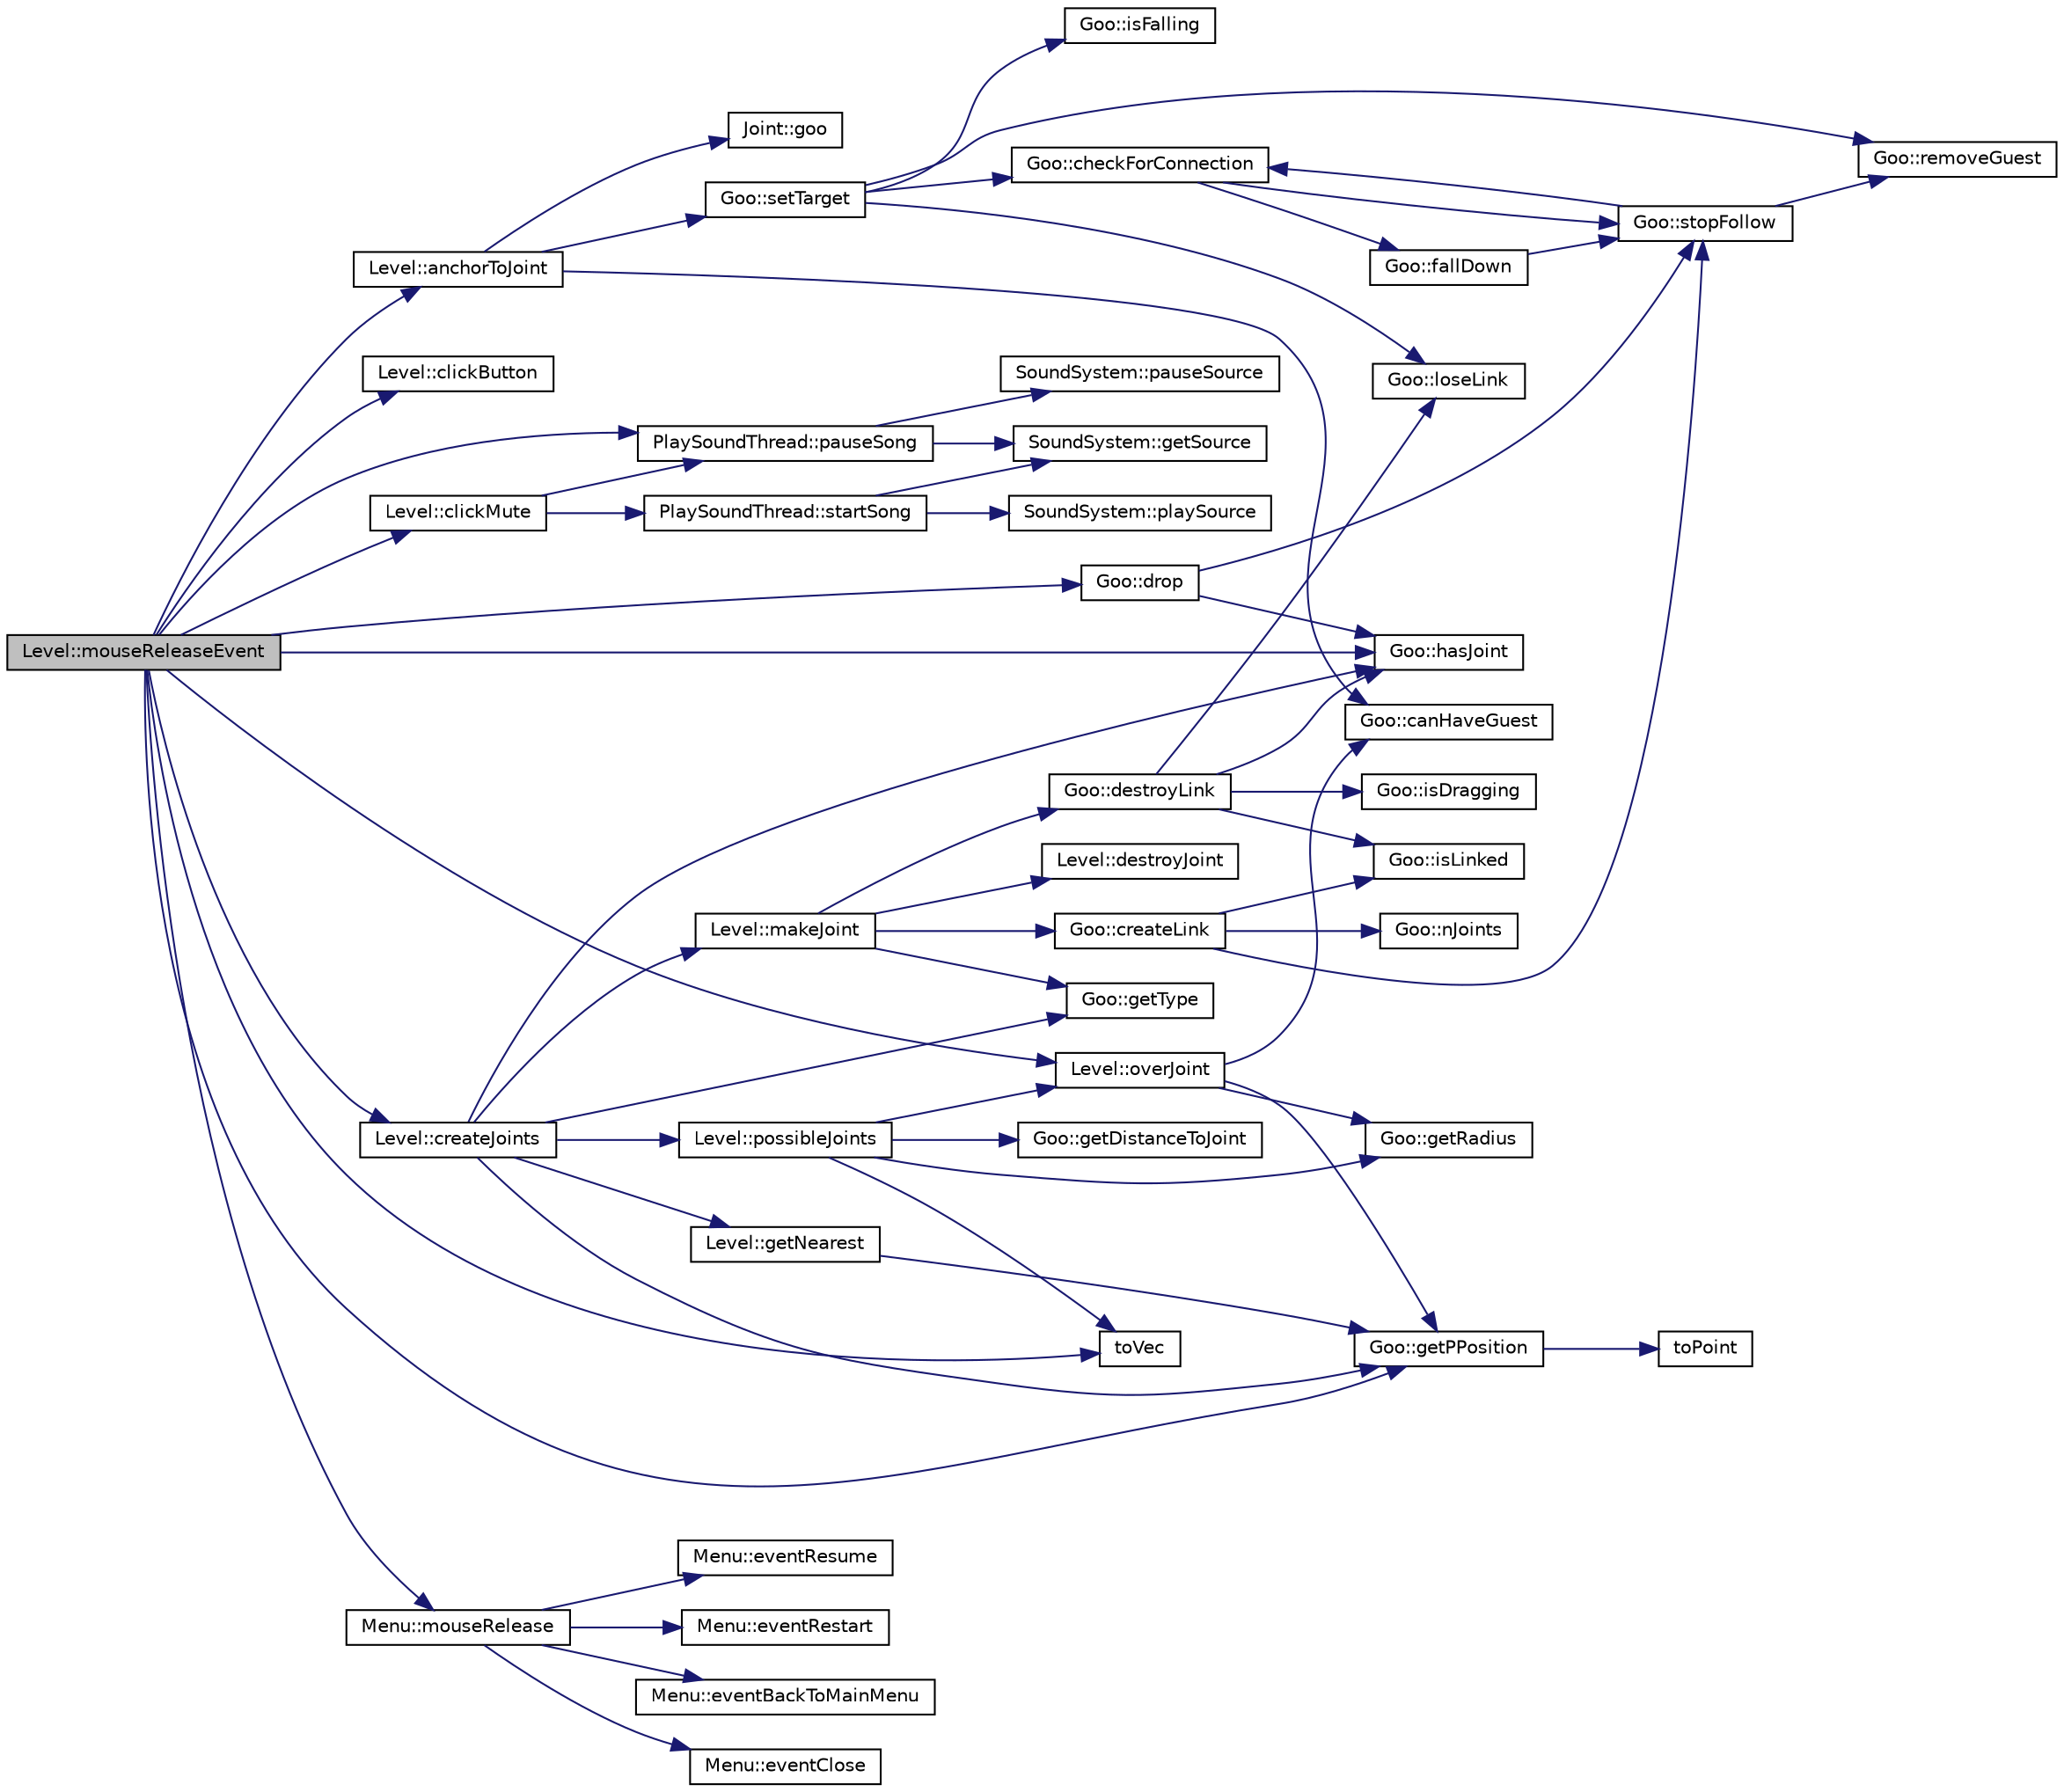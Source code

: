 digraph G
{
  edge [fontname="Helvetica",fontsize="10",labelfontname="Helvetica",labelfontsize="10"];
  node [fontname="Helvetica",fontsize="10",shape=record];
  rankdir="LR";
  Node1 [label="Level::mouseReleaseEvent",height=0.2,width=0.4,color="black", fillcolor="grey75", style="filled" fontcolor="black"];
  Node1 -> Node2 [color="midnightblue",fontsize="10",style="solid",fontname="Helvetica"];
  Node2 [label="Level::anchorToJoint",height=0.2,width=0.4,color="black", fillcolor="white", style="filled",URL="$classLevel.html#a20f76bdfac82b0edaf51a4a5b8c57131"];
  Node2 -> Node3 [color="midnightblue",fontsize="10",style="solid",fontname="Helvetica"];
  Node3 [label="Goo::canHaveGuest",height=0.2,width=0.4,color="black", fillcolor="white", style="filled",URL="$classGoo.html#adffdee25f5a524db989cdbd9f4536857"];
  Node2 -> Node4 [color="midnightblue",fontsize="10",style="solid",fontname="Helvetica"];
  Node4 [label="Joint::goo",height=0.2,width=0.4,color="black", fillcolor="white", style="filled",URL="$classJoint.html#a416d1c81bc445d2d92c30111dca84505"];
  Node2 -> Node5 [color="midnightblue",fontsize="10",style="solid",fontname="Helvetica"];
  Node5 [label="Goo::setTarget",height=0.2,width=0.4,color="black", fillcolor="white", style="filled",URL="$classGoo.html#add721a1deb890d600e912c3060322d5a"];
  Node5 -> Node6 [color="midnightblue",fontsize="10",style="solid",fontname="Helvetica"];
  Node6 [label="Goo::checkForConnection",height=0.2,width=0.4,color="black", fillcolor="white", style="filled",URL="$classGoo.html#abfc4ee3aa7503c26f1bd4e2024f666e4"];
  Node6 -> Node7 [color="midnightblue",fontsize="10",style="solid",fontname="Helvetica"];
  Node7 [label="Goo::fallDown",height=0.2,width=0.4,color="black", fillcolor="white", style="filled",URL="$classGoo.html#aefb4ce872af2583c479f2b41d9b494ab"];
  Node7 -> Node8 [color="midnightblue",fontsize="10",style="solid",fontname="Helvetica"];
  Node8 [label="Goo::stopFollow",height=0.2,width=0.4,color="black", fillcolor="white", style="filled",URL="$classGoo.html#a83a93e67d95635456f9bf4bcfb1ccf32"];
  Node8 -> Node6 [color="midnightblue",fontsize="10",style="solid",fontname="Helvetica"];
  Node8 -> Node9 [color="midnightblue",fontsize="10",style="solid",fontname="Helvetica"];
  Node9 [label="Goo::removeGuest",height=0.2,width=0.4,color="black", fillcolor="white", style="filled",URL="$classGoo.html#a048114698e7a5f9912bfc09f19470264"];
  Node6 -> Node8 [color="midnightblue",fontsize="10",style="solid",fontname="Helvetica"];
  Node5 -> Node10 [color="midnightblue",fontsize="10",style="solid",fontname="Helvetica"];
  Node10 [label="Goo::isFalling",height=0.2,width=0.4,color="black", fillcolor="white", style="filled",URL="$classGoo.html#a53158659a709175d3ed4f93a62eced46"];
  Node5 -> Node11 [color="midnightblue",fontsize="10",style="solid",fontname="Helvetica"];
  Node11 [label="Goo::loseLink",height=0.2,width=0.4,color="black", fillcolor="white", style="filled",URL="$classGoo.html#a8dbb600f747f7e1bd4bc47629cbc9ec9"];
  Node5 -> Node9 [color="midnightblue",fontsize="10",style="solid",fontname="Helvetica"];
  Node1 -> Node12 [color="midnightblue",fontsize="10",style="solid",fontname="Helvetica"];
  Node12 [label="Level::clickButton",height=0.2,width=0.4,color="black", fillcolor="white", style="filled",URL="$classLevel.html#aa8578dd591f8b6aa3ab4e6f0f89e3dff"];
  Node1 -> Node13 [color="midnightblue",fontsize="10",style="solid",fontname="Helvetica"];
  Node13 [label="Level::clickMute",height=0.2,width=0.4,color="black", fillcolor="white", style="filled",URL="$classLevel.html#a84c4c5ebbc7754748fac0f9a78fa28e0"];
  Node13 -> Node14 [color="midnightblue",fontsize="10",style="solid",fontname="Helvetica"];
  Node14 [label="PlaySoundThread::pauseSong",height=0.2,width=0.4,color="black", fillcolor="white", style="filled",URL="$classPlaySoundThread.html#a51262722f29bba61547546072ddc9e62"];
  Node14 -> Node15 [color="midnightblue",fontsize="10",style="solid",fontname="Helvetica"];
  Node15 [label="SoundSystem::getSource",height=0.2,width=0.4,color="black", fillcolor="white", style="filled",URL="$classSoundSystem.html#af1a96ab8ff03a4f7aa8a5d306cc7aef7"];
  Node14 -> Node16 [color="midnightblue",fontsize="10",style="solid",fontname="Helvetica"];
  Node16 [label="SoundSystem::pauseSource",height=0.2,width=0.4,color="black", fillcolor="white", style="filled",URL="$classSoundSystem.html#a8d49f5ad83f99c2dbb4dc2822063b71f"];
  Node13 -> Node17 [color="midnightblue",fontsize="10",style="solid",fontname="Helvetica"];
  Node17 [label="PlaySoundThread::startSong",height=0.2,width=0.4,color="black", fillcolor="white", style="filled",URL="$classPlaySoundThread.html#a19182f3262b915dc091cebc292fca60f"];
  Node17 -> Node15 [color="midnightblue",fontsize="10",style="solid",fontname="Helvetica"];
  Node17 -> Node18 [color="midnightblue",fontsize="10",style="solid",fontname="Helvetica"];
  Node18 [label="SoundSystem::playSource",height=0.2,width=0.4,color="black", fillcolor="white", style="filled",URL="$classSoundSystem.html#a36a321e65d3e1e5af2033c42de5ff23e"];
  Node1 -> Node19 [color="midnightblue",fontsize="10",style="solid",fontname="Helvetica"];
  Node19 [label="Level::createJoints",height=0.2,width=0.4,color="black", fillcolor="white", style="filled",URL="$classLevel.html#a753ed1a47f268859a713123dc640839c"];
  Node19 -> Node20 [color="midnightblue",fontsize="10",style="solid",fontname="Helvetica"];
  Node20 [label="Level::getNearest",height=0.2,width=0.4,color="black", fillcolor="white", style="filled",URL="$classLevel.html#aca74107009f4e400228f604a33a7dceb"];
  Node20 -> Node21 [color="midnightblue",fontsize="10",style="solid",fontname="Helvetica"];
  Node21 [label="Goo::getPPosition",height=0.2,width=0.4,color="black", fillcolor="white", style="filled",URL="$classGoo.html#a7396488f837512c3e887f15fb82dcb8f"];
  Node21 -> Node22 [color="midnightblue",fontsize="10",style="solid",fontname="Helvetica"];
  Node22 [label="toPoint",height=0.2,width=0.4,color="black", fillcolor="white", style="filled",URL="$tools_8h.html#a94f703d943194650c89dfc581bab6b14",tooltip="Convert a b2Vec2 in a QPoint."];
  Node19 -> Node21 [color="midnightblue",fontsize="10",style="solid",fontname="Helvetica"];
  Node19 -> Node23 [color="midnightblue",fontsize="10",style="solid",fontname="Helvetica"];
  Node23 [label="Goo::getType",height=0.2,width=0.4,color="black", fillcolor="white", style="filled",URL="$classGoo.html#a8cac492322c2dad97fe6cbb5aedac425"];
  Node19 -> Node24 [color="midnightblue",fontsize="10",style="solid",fontname="Helvetica"];
  Node24 [label="Goo::hasJoint",height=0.2,width=0.4,color="black", fillcolor="white", style="filled",URL="$classGoo.html#ae809f97fb4c0c7f58a63cbed66f0ba5c"];
  Node19 -> Node25 [color="midnightblue",fontsize="10",style="solid",fontname="Helvetica"];
  Node25 [label="Level::makeJoint",height=0.2,width=0.4,color="black", fillcolor="white", style="filled",URL="$classLevel.html#ab40a5647912f4ef6e3a70b0afd75027b"];
  Node25 -> Node26 [color="midnightblue",fontsize="10",style="solid",fontname="Helvetica"];
  Node26 [label="Goo::createLink",height=0.2,width=0.4,color="black", fillcolor="white", style="filled",URL="$classGoo.html#a4cf3a6d7b7523864a419def0a8aa9949"];
  Node26 -> Node27 [color="midnightblue",fontsize="10",style="solid",fontname="Helvetica"];
  Node27 [label="Goo::isLinked",height=0.2,width=0.4,color="black", fillcolor="white", style="filled",URL="$classGoo.html#aed176edac944a149551eab016e6f0d6a"];
  Node26 -> Node28 [color="midnightblue",fontsize="10",style="solid",fontname="Helvetica"];
  Node28 [label="Goo::nJoints",height=0.2,width=0.4,color="black", fillcolor="white", style="filled",URL="$classGoo.html#a0e7e7badc0a969ffca1e3d1341238e78"];
  Node26 -> Node8 [color="midnightblue",fontsize="10",style="solid",fontname="Helvetica"];
  Node25 -> Node29 [color="midnightblue",fontsize="10",style="solid",fontname="Helvetica"];
  Node29 [label="Level::destroyJoint",height=0.2,width=0.4,color="black", fillcolor="white", style="filled",URL="$classLevel.html#a10d0cb1d3ed6a596c62b3411c2f5bd9d"];
  Node25 -> Node30 [color="midnightblue",fontsize="10",style="solid",fontname="Helvetica"];
  Node30 [label="Goo::destroyLink",height=0.2,width=0.4,color="black", fillcolor="white", style="filled",URL="$classGoo.html#a8105c971d0f98551e80be333c4658447"];
  Node30 -> Node24 [color="midnightblue",fontsize="10",style="solid",fontname="Helvetica"];
  Node30 -> Node31 [color="midnightblue",fontsize="10",style="solid",fontname="Helvetica"];
  Node31 [label="Goo::isDragging",height=0.2,width=0.4,color="black", fillcolor="white", style="filled",URL="$classGoo.html#a9c348d89e111f2cd91717e5b743c9c04"];
  Node30 -> Node27 [color="midnightblue",fontsize="10",style="solid",fontname="Helvetica"];
  Node30 -> Node11 [color="midnightblue",fontsize="10",style="solid",fontname="Helvetica"];
  Node25 -> Node23 [color="midnightblue",fontsize="10",style="solid",fontname="Helvetica"];
  Node19 -> Node32 [color="midnightblue",fontsize="10",style="solid",fontname="Helvetica"];
  Node32 [label="Level::possibleJoints",height=0.2,width=0.4,color="black", fillcolor="white", style="filled",URL="$classLevel.html#a621fa42856df90cfe131ccfa5cf283a3"];
  Node32 -> Node33 [color="midnightblue",fontsize="10",style="solid",fontname="Helvetica"];
  Node33 [label="Goo::getDistanceToJoint",height=0.2,width=0.4,color="black", fillcolor="white", style="filled",URL="$classGoo.html#aefaad03bb584253a6f4466cc3a187b36"];
  Node32 -> Node34 [color="midnightblue",fontsize="10",style="solid",fontname="Helvetica"];
  Node34 [label="Goo::getRadius",height=0.2,width=0.4,color="black", fillcolor="white", style="filled",URL="$classGoo.html#ad0a35947fd97bfef88a7dc9b340536e0"];
  Node32 -> Node35 [color="midnightblue",fontsize="10",style="solid",fontname="Helvetica"];
  Node35 [label="Level::overJoint",height=0.2,width=0.4,color="black", fillcolor="white", style="filled",URL="$classLevel.html#a4b6b70d2128a700906103c5b5c415f9e"];
  Node35 -> Node3 [color="midnightblue",fontsize="10",style="solid",fontname="Helvetica"];
  Node35 -> Node21 [color="midnightblue",fontsize="10",style="solid",fontname="Helvetica"];
  Node35 -> Node34 [color="midnightblue",fontsize="10",style="solid",fontname="Helvetica"];
  Node32 -> Node36 [color="midnightblue",fontsize="10",style="solid",fontname="Helvetica"];
  Node36 [label="toVec",height=0.2,width=0.4,color="black", fillcolor="white", style="filled",URL="$tools_8h.html#a8dfdc7a5f23df015bdc2dd317531c528",tooltip="Convert a QPoint in a b2Vec2."];
  Node1 -> Node37 [color="midnightblue",fontsize="10",style="solid",fontname="Helvetica"];
  Node37 [label="Goo::drop",height=0.2,width=0.4,color="black", fillcolor="white", style="filled",URL="$classGoo.html#a76fbb315a47371814056336480a95e31"];
  Node37 -> Node24 [color="midnightblue",fontsize="10",style="solid",fontname="Helvetica"];
  Node37 -> Node8 [color="midnightblue",fontsize="10",style="solid",fontname="Helvetica"];
  Node1 -> Node21 [color="midnightblue",fontsize="10",style="solid",fontname="Helvetica"];
  Node1 -> Node24 [color="midnightblue",fontsize="10",style="solid",fontname="Helvetica"];
  Node1 -> Node38 [color="midnightblue",fontsize="10",style="solid",fontname="Helvetica"];
  Node38 [label="Menu::mouseRelease",height=0.2,width=0.4,color="black", fillcolor="white", style="filled",URL="$classMenu.html#afff8308b1009e213e0e66a89368e0ed0"];
  Node38 -> Node39 [color="midnightblue",fontsize="10",style="solid",fontname="Helvetica"];
  Node39 [label="Menu::eventResume",height=0.2,width=0.4,color="black", fillcolor="white", style="filled",URL="$classMenu.html#a1d9261957fd57c79aac39deb82d5d7f8"];
  Node38 -> Node40 [color="midnightblue",fontsize="10",style="solid",fontname="Helvetica"];
  Node40 [label="Menu::eventRestart",height=0.2,width=0.4,color="black", fillcolor="white", style="filled",URL="$classMenu.html#a99f19b00b41660d698c617d09e5c00ce"];
  Node38 -> Node41 [color="midnightblue",fontsize="10",style="solid",fontname="Helvetica"];
  Node41 [label="Menu::eventBackToMainMenu",height=0.2,width=0.4,color="black", fillcolor="white", style="filled",URL="$classMenu.html#a1a41d93f3a2ef104cfef50d098410f6d"];
  Node38 -> Node42 [color="midnightblue",fontsize="10",style="solid",fontname="Helvetica"];
  Node42 [label="Menu::eventClose",height=0.2,width=0.4,color="black", fillcolor="white", style="filled",URL="$classMenu.html#af2047c05912e6ff4f898226af398a1c3"];
  Node1 -> Node35 [color="midnightblue",fontsize="10",style="solid",fontname="Helvetica"];
  Node1 -> Node14 [color="midnightblue",fontsize="10",style="solid",fontname="Helvetica"];
  Node1 -> Node36 [color="midnightblue",fontsize="10",style="solid",fontname="Helvetica"];
}
